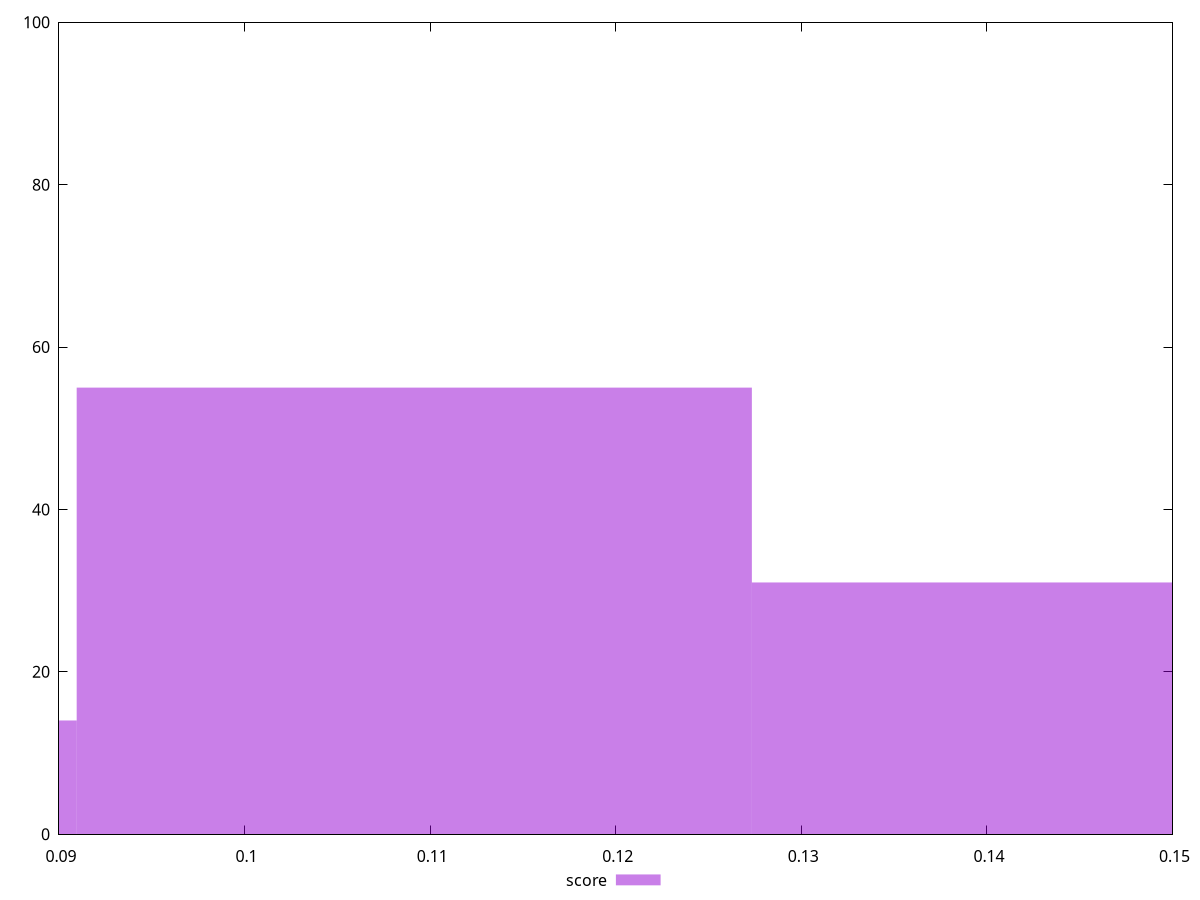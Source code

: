 reset

$score <<EOF
0.1455248289174784 31
0.10914362168810879 55
0.0727624144587392 14
EOF

set key outside below
set boxwidth 0.0363812072293696
set xrange [0.09:0.15]
set yrange [0:100]
set trange [0:100]
set style fill transparent solid 0.5 noborder
set terminal svg size 640, 490 enhanced background rgb 'white'
set output "reports/report_00033_2021-03-01T14-23-16.841Z/uses-text-compression/samples/astro-inner-cached/score/histogram.svg"

plot $score title "score" with boxes

reset
